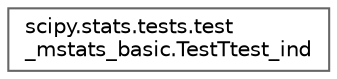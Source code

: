 digraph "Graphical Class Hierarchy"
{
 // LATEX_PDF_SIZE
  bgcolor="transparent";
  edge [fontname=Helvetica,fontsize=10,labelfontname=Helvetica,labelfontsize=10];
  node [fontname=Helvetica,fontsize=10,shape=box,height=0.2,width=0.4];
  rankdir="LR";
  Node0 [id="Node000000",label="scipy.stats.tests.test\l_mstats_basic.TestTtest_ind",height=0.2,width=0.4,color="grey40", fillcolor="white", style="filled",URL="$df/d04/classscipy_1_1stats_1_1tests_1_1test__mstats__basic_1_1TestTtest__ind.html",tooltip=" "];
}
